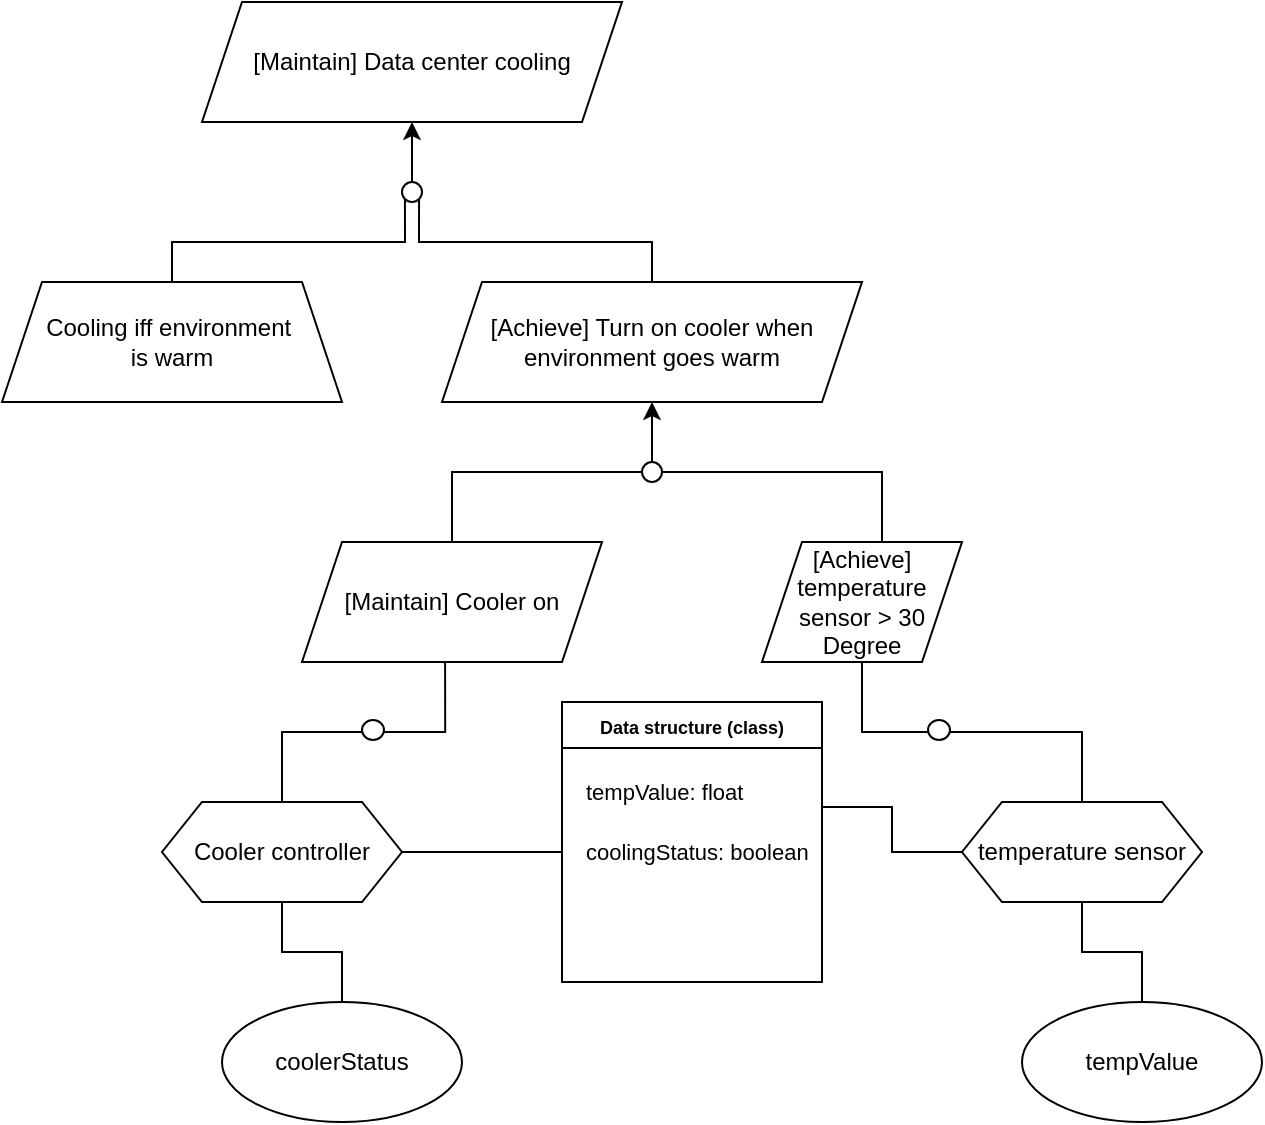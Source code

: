 <mxfile version="24.6.4" type="device">
  <diagram name="Page-1" id="WYZ6cibkrFNUXhECs_Jk">
    <mxGraphModel dx="681" dy="461" grid="1" gridSize="10" guides="1" tooltips="1" connect="1" arrows="1" fold="1" page="1" pageScale="1" pageWidth="850" pageHeight="1100" math="0" shadow="0">
      <root>
        <mxCell id="0" />
        <mxCell id="1" parent="0" />
        <mxCell id="gRMszufTlYzXkd9XCzZ1-1" value="[Maintain] Data center cooling" style="shape=parallelogram;perimeter=parallelogramPerimeter;whiteSpace=wrap;html=1;fixedSize=1;" vertex="1" parent="1">
          <mxGeometry x="280" y="70" width="210" height="60" as="geometry" />
        </mxCell>
        <mxCell id="gRMszufTlYzXkd9XCzZ1-13" style="edgeStyle=orthogonalEdgeStyle;rounded=0;orthogonalLoop=1;jettySize=auto;html=1;entryX=1;entryY=1;entryDx=0;entryDy=0;endArrow=none;endFill=0;exitX=0.5;exitY=0;exitDx=0;exitDy=0;" edge="1" parent="1" source="gRMszufTlYzXkd9XCzZ1-2" target="gRMszufTlYzXkd9XCzZ1-11">
          <mxGeometry relative="1" as="geometry" />
        </mxCell>
        <mxCell id="gRMszufTlYzXkd9XCzZ1-2" value="[Achieve] Turn on cooler when environment goes warm" style="shape=parallelogram;perimeter=parallelogramPerimeter;whiteSpace=wrap;html=1;fixedSize=1;" vertex="1" parent="1">
          <mxGeometry x="400" y="210" width="210" height="60" as="geometry" />
        </mxCell>
        <mxCell id="gRMszufTlYzXkd9XCzZ1-14" style="edgeStyle=orthogonalEdgeStyle;rounded=0;orthogonalLoop=1;jettySize=auto;html=1;entryX=0;entryY=1;entryDx=0;entryDy=0;endArrow=none;endFill=0;exitX=0.5;exitY=0;exitDx=0;exitDy=0;" edge="1" parent="1" source="gRMszufTlYzXkd9XCzZ1-4" target="gRMszufTlYzXkd9XCzZ1-11">
          <mxGeometry relative="1" as="geometry" />
        </mxCell>
        <mxCell id="gRMszufTlYzXkd9XCzZ1-4" value="Cooling iff environment&amp;nbsp;&lt;div&gt;is warm&lt;/div&gt;" style="shape=trapezoid;perimeter=trapezoidPerimeter;whiteSpace=wrap;html=1;fixedSize=1;" vertex="1" parent="1">
          <mxGeometry x="180" y="210" width="170" height="60" as="geometry" />
        </mxCell>
        <mxCell id="gRMszufTlYzXkd9XCzZ1-20" style="edgeStyle=orthogonalEdgeStyle;rounded=0;orthogonalLoop=1;jettySize=auto;html=1;entryX=1;entryY=0.5;entryDx=0;entryDy=0;endArrow=none;endFill=0;" edge="1" parent="1" source="gRMszufTlYzXkd9XCzZ1-5" target="gRMszufTlYzXkd9XCzZ1-15">
          <mxGeometry relative="1" as="geometry">
            <Array as="points">
              <mxPoint x="620" y="305" />
            </Array>
          </mxGeometry>
        </mxCell>
        <mxCell id="gRMszufTlYzXkd9XCzZ1-5" value="[Achieve] temperature sensor &amp;gt; 30 Degree" style="shape=parallelogram;perimeter=parallelogramPerimeter;whiteSpace=wrap;html=1;fixedSize=1;" vertex="1" parent="1">
          <mxGeometry x="560" y="340" width="100" height="60" as="geometry" />
        </mxCell>
        <mxCell id="gRMszufTlYzXkd9XCzZ1-19" style="edgeStyle=orthogonalEdgeStyle;rounded=0;orthogonalLoop=1;jettySize=auto;html=1;entryX=0;entryY=0.5;entryDx=0;entryDy=0;exitX=0.5;exitY=0;exitDx=0;exitDy=0;endArrow=none;endFill=0;" edge="1" parent="1" source="gRMszufTlYzXkd9XCzZ1-6" target="gRMszufTlYzXkd9XCzZ1-15">
          <mxGeometry relative="1" as="geometry" />
        </mxCell>
        <mxCell id="gRMszufTlYzXkd9XCzZ1-6" value="[Maintain] Cooler on" style="shape=parallelogram;perimeter=parallelogramPerimeter;whiteSpace=wrap;html=1;fixedSize=1;" vertex="1" parent="1">
          <mxGeometry x="330" y="340" width="150" height="60" as="geometry" />
        </mxCell>
        <mxCell id="gRMszufTlYzXkd9XCzZ1-12" style="edgeStyle=orthogonalEdgeStyle;rounded=0;orthogonalLoop=1;jettySize=auto;html=1;entryX=0.5;entryY=1;entryDx=0;entryDy=0;" edge="1" parent="1" source="gRMszufTlYzXkd9XCzZ1-11" target="gRMszufTlYzXkd9XCzZ1-1">
          <mxGeometry relative="1" as="geometry" />
        </mxCell>
        <mxCell id="gRMszufTlYzXkd9XCzZ1-11" value=" " style="ellipse;whiteSpace=wrap;html=1;aspect=fixed;" vertex="1" parent="1">
          <mxGeometry x="380" y="160" width="10" height="10" as="geometry" />
        </mxCell>
        <mxCell id="gRMszufTlYzXkd9XCzZ1-16" style="edgeStyle=orthogonalEdgeStyle;rounded=0;orthogonalLoop=1;jettySize=auto;html=1;entryX=0.5;entryY=1;entryDx=0;entryDy=0;" edge="1" parent="1" source="gRMszufTlYzXkd9XCzZ1-15" target="gRMszufTlYzXkd9XCzZ1-2">
          <mxGeometry relative="1" as="geometry" />
        </mxCell>
        <mxCell id="gRMszufTlYzXkd9XCzZ1-15" value=" " style="ellipse;whiteSpace=wrap;html=1;aspect=fixed;" vertex="1" parent="1">
          <mxGeometry x="500" y="300" width="10" height="10" as="geometry" />
        </mxCell>
        <mxCell id="gRMszufTlYzXkd9XCzZ1-38" style="edgeStyle=orthogonalEdgeStyle;rounded=0;orthogonalLoop=1;jettySize=auto;html=1;endArrow=none;endFill=0;" edge="1" parent="1" source="gRMszufTlYzXkd9XCzZ1-21">
          <mxGeometry relative="1" as="geometry">
            <mxPoint x="460" y="495" as="targetPoint" />
          </mxGeometry>
        </mxCell>
        <mxCell id="gRMszufTlYzXkd9XCzZ1-21" value="Cooler controller" style="shape=hexagon;perimeter=hexagonPerimeter2;whiteSpace=wrap;html=1;fixedSize=1;" vertex="1" parent="1">
          <mxGeometry x="260" y="470" width="120" height="50" as="geometry" />
        </mxCell>
        <mxCell id="gRMszufTlYzXkd9XCzZ1-23" style="edgeStyle=orthogonalEdgeStyle;rounded=0;orthogonalLoop=1;jettySize=auto;html=1;entryX=0.5;entryY=1;entryDx=0;entryDy=0;endArrow=none;endFill=0;" edge="1" parent="1" source="gRMszufTlYzXkd9XCzZ1-22" target="gRMszufTlYzXkd9XCzZ1-5">
          <mxGeometry relative="1" as="geometry" />
        </mxCell>
        <mxCell id="gRMszufTlYzXkd9XCzZ1-37" style="edgeStyle=orthogonalEdgeStyle;rounded=0;orthogonalLoop=1;jettySize=auto;html=1;entryX=1;entryY=0.75;entryDx=0;entryDy=0;endArrow=none;endFill=0;" edge="1" parent="1" source="gRMszufTlYzXkd9XCzZ1-22" target="gRMszufTlYzXkd9XCzZ1-34">
          <mxGeometry relative="1" as="geometry" />
        </mxCell>
        <mxCell id="gRMszufTlYzXkd9XCzZ1-22" value="temperature sensor" style="shape=hexagon;perimeter=hexagonPerimeter2;whiteSpace=wrap;html=1;fixedSize=1;" vertex="1" parent="1">
          <mxGeometry x="660" y="470" width="120" height="50" as="geometry" />
        </mxCell>
        <mxCell id="gRMszufTlYzXkd9XCzZ1-24" value=" " style="ellipse;whiteSpace=wrap;html=1;aspect=fixed;" vertex="1" parent="1">
          <mxGeometry x="643" y="429" width="11" height="10" as="geometry" />
        </mxCell>
        <mxCell id="gRMszufTlYzXkd9XCzZ1-26" style="edgeStyle=orthogonalEdgeStyle;rounded=0;orthogonalLoop=1;jettySize=auto;html=1;entryX=0.477;entryY=0.998;entryDx=0;entryDy=0;entryPerimeter=0;endArrow=none;endFill=0;" edge="1" parent="1" source="gRMszufTlYzXkd9XCzZ1-21" target="gRMszufTlYzXkd9XCzZ1-6">
          <mxGeometry relative="1" as="geometry" />
        </mxCell>
        <mxCell id="gRMszufTlYzXkd9XCzZ1-25" value=" " style="ellipse;whiteSpace=wrap;html=1;aspect=fixed;" vertex="1" parent="1">
          <mxGeometry x="360" y="429" width="11" height="10" as="geometry" />
        </mxCell>
        <mxCell id="gRMszufTlYzXkd9XCzZ1-30" style="edgeStyle=orthogonalEdgeStyle;rounded=0;orthogonalLoop=1;jettySize=auto;html=1;entryX=0.5;entryY=1;entryDx=0;entryDy=0;endArrow=none;endFill=0;" edge="1" parent="1" source="gRMszufTlYzXkd9XCzZ1-28" target="gRMszufTlYzXkd9XCzZ1-22">
          <mxGeometry relative="1" as="geometry" />
        </mxCell>
        <mxCell id="gRMszufTlYzXkd9XCzZ1-28" value="tempValue" style="ellipse;whiteSpace=wrap;html=1;" vertex="1" parent="1">
          <mxGeometry x="690" y="570" width="120" height="60" as="geometry" />
        </mxCell>
        <mxCell id="gRMszufTlYzXkd9XCzZ1-31" style="edgeStyle=orthogonalEdgeStyle;rounded=0;orthogonalLoop=1;jettySize=auto;html=1;endArrow=none;endFill=0;" edge="1" parent="1" source="gRMszufTlYzXkd9XCzZ1-29" target="gRMszufTlYzXkd9XCzZ1-21">
          <mxGeometry relative="1" as="geometry" />
        </mxCell>
        <mxCell id="gRMszufTlYzXkd9XCzZ1-29" value="coolerStatus" style="ellipse;whiteSpace=wrap;html=1;" vertex="1" parent="1">
          <mxGeometry x="290" y="570" width="120" height="60" as="geometry" />
        </mxCell>
        <mxCell id="gRMszufTlYzXkd9XCzZ1-33" value="&lt;font style=&quot;font-size: 9px;&quot;&gt;Data structure (class)&lt;/font&gt;" style="swimlane;whiteSpace=wrap;html=1;" vertex="1" parent="1">
          <mxGeometry x="460" y="420" width="130" height="140" as="geometry" />
        </mxCell>
        <mxCell id="gRMszufTlYzXkd9XCzZ1-34" value="tempValue: float" style="text;html=1;align=left;verticalAlign=middle;whiteSpace=wrap;rounded=0;fontSize=11;" vertex="1" parent="gRMszufTlYzXkd9XCzZ1-33">
          <mxGeometry x="10" y="30" width="120" height="30" as="geometry" />
        </mxCell>
        <mxCell id="gRMszufTlYzXkd9XCzZ1-35" value="coolingStatus: boolean" style="text;html=1;align=left;verticalAlign=middle;whiteSpace=wrap;rounded=0;fontSize=11;" vertex="1" parent="gRMszufTlYzXkd9XCzZ1-33">
          <mxGeometry x="10" y="60" width="120" height="30" as="geometry" />
        </mxCell>
      </root>
    </mxGraphModel>
  </diagram>
</mxfile>
